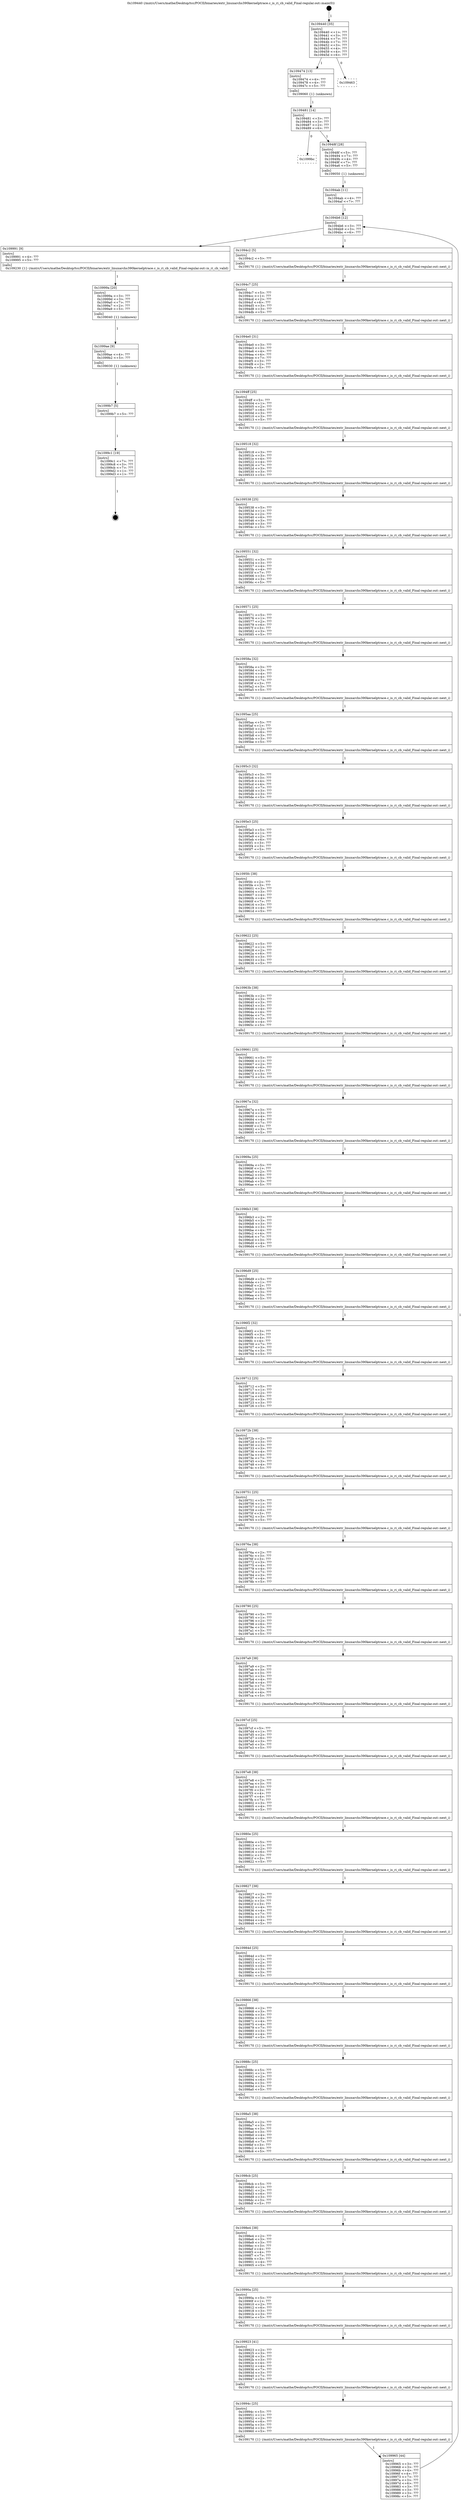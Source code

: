 digraph "0x109440" {
  label = "0x109440 (/mnt/c/Users/mathe/Desktop/tcc/POCII/binaries/extr_linuxarchs390kernelptrace.c_is_ri_cb_valid_Final-regular.out::main(0))"
  labelloc = "t"
  node[shape=record]

  Entry [label="",width=0.3,height=0.3,shape=circle,fillcolor=black,style=filled]
  "0x109440" [label="{
     0x109440 [35]\l
     | [instrs]\l
     &nbsp;&nbsp;0x109440 \<+1\>: ???\l
     &nbsp;&nbsp;0x109441 \<+3\>: ???\l
     &nbsp;&nbsp;0x109444 \<+7\>: ???\l
     &nbsp;&nbsp;0x10944b \<+7\>: ???\l
     &nbsp;&nbsp;0x109452 \<+3\>: ???\l
     &nbsp;&nbsp;0x109455 \<+4\>: ???\l
     &nbsp;&nbsp;0x109459 \<+4\>: ???\l
     &nbsp;&nbsp;0x10945d \<+6\>: ???\l
  }"]
  "0x109474" [label="{
     0x109474 [13]\l
     | [instrs]\l
     &nbsp;&nbsp;0x109474 \<+4\>: ???\l
     &nbsp;&nbsp;0x109478 \<+4\>: ???\l
     &nbsp;&nbsp;0x10947c \<+5\>: ???\l
     | [calls]\l
     &nbsp;&nbsp;0x109060 \{1\} (unknown)\l
  }"]
  "0x109463" [label="{
     0x109463\l
  }", style=dashed]
  "0x109481" [label="{
     0x109481 [14]\l
     | [instrs]\l
     &nbsp;&nbsp;0x109481 \<+3\>: ???\l
     &nbsp;&nbsp;0x109484 \<+3\>: ???\l
     &nbsp;&nbsp;0x109487 \<+2\>: ???\l
     &nbsp;&nbsp;0x109489 \<+6\>: ???\l
  }"]
  "0x1099bc" [label="{
     0x1099bc\l
  }", style=dashed]
  "0x10948f" [label="{
     0x10948f [28]\l
     | [instrs]\l
     &nbsp;&nbsp;0x10948f \<+5\>: ???\l
     &nbsp;&nbsp;0x109494 \<+7\>: ???\l
     &nbsp;&nbsp;0x10949b \<+4\>: ???\l
     &nbsp;&nbsp;0x10949f \<+7\>: ???\l
     &nbsp;&nbsp;0x1094a6 \<+5\>: ???\l
     | [calls]\l
     &nbsp;&nbsp;0x109050 \{1\} (unknown)\l
  }"]
  Exit [label="",width=0.3,height=0.3,shape=circle,fillcolor=black,style=filled,peripheries=2]
  "0x1094b6" [label="{
     0x1094b6 [12]\l
     | [instrs]\l
     &nbsp;&nbsp;0x1094b6 \<+3\>: ???\l
     &nbsp;&nbsp;0x1094b9 \<+3\>: ???\l
     &nbsp;&nbsp;0x1094bc \<+6\>: ???\l
  }"]
  "0x109991" [label="{
     0x109991 [9]\l
     | [instrs]\l
     &nbsp;&nbsp;0x109991 \<+4\>: ???\l
     &nbsp;&nbsp;0x109995 \<+5\>: ???\l
     | [calls]\l
     &nbsp;&nbsp;0x109230 \{1\} (/mnt/c/Users/mathe/Desktop/tcc/POCII/binaries/extr_linuxarchs390kernelptrace.c_is_ri_cb_valid_Final-regular.out::is_ri_cb_valid)\l
  }"]
  "0x1094c2" [label="{
     0x1094c2 [5]\l
     | [instrs]\l
     &nbsp;&nbsp;0x1094c2 \<+5\>: ???\l
     | [calls]\l
     &nbsp;&nbsp;0x109170 \{1\} (/mnt/c/Users/mathe/Desktop/tcc/POCII/binaries/extr_linuxarchs390kernelptrace.c_is_ri_cb_valid_Final-regular.out::next_i)\l
  }"]
  "0x1094c7" [label="{
     0x1094c7 [25]\l
     | [instrs]\l
     &nbsp;&nbsp;0x1094c7 \<+5\>: ???\l
     &nbsp;&nbsp;0x1094cc \<+1\>: ???\l
     &nbsp;&nbsp;0x1094cd \<+2\>: ???\l
     &nbsp;&nbsp;0x1094cf \<+6\>: ???\l
     &nbsp;&nbsp;0x1094d5 \<+3\>: ???\l
     &nbsp;&nbsp;0x1094d8 \<+3\>: ???\l
     &nbsp;&nbsp;0x1094db \<+5\>: ???\l
     | [calls]\l
     &nbsp;&nbsp;0x109170 \{1\} (/mnt/c/Users/mathe/Desktop/tcc/POCII/binaries/extr_linuxarchs390kernelptrace.c_is_ri_cb_valid_Final-regular.out::next_i)\l
  }"]
  "0x1094e0" [label="{
     0x1094e0 [31]\l
     | [instrs]\l
     &nbsp;&nbsp;0x1094e0 \<+3\>: ???\l
     &nbsp;&nbsp;0x1094e3 \<+3\>: ???\l
     &nbsp;&nbsp;0x1094e6 \<+4\>: ???\l
     &nbsp;&nbsp;0x1094ea \<+4\>: ???\l
     &nbsp;&nbsp;0x1094ee \<+7\>: ???\l
     &nbsp;&nbsp;0x1094f5 \<+3\>: ???\l
     &nbsp;&nbsp;0x1094f8 \<+2\>: ???\l
     &nbsp;&nbsp;0x1094fa \<+5\>: ???\l
     | [calls]\l
     &nbsp;&nbsp;0x109170 \{1\} (/mnt/c/Users/mathe/Desktop/tcc/POCII/binaries/extr_linuxarchs390kernelptrace.c_is_ri_cb_valid_Final-regular.out::next_i)\l
  }"]
  "0x1094ff" [label="{
     0x1094ff [25]\l
     | [instrs]\l
     &nbsp;&nbsp;0x1094ff \<+5\>: ???\l
     &nbsp;&nbsp;0x109504 \<+1\>: ???\l
     &nbsp;&nbsp;0x109505 \<+2\>: ???\l
     &nbsp;&nbsp;0x109507 \<+6\>: ???\l
     &nbsp;&nbsp;0x10950d \<+3\>: ???\l
     &nbsp;&nbsp;0x109510 \<+3\>: ???\l
     &nbsp;&nbsp;0x109513 \<+5\>: ???\l
     | [calls]\l
     &nbsp;&nbsp;0x109170 \{1\} (/mnt/c/Users/mathe/Desktop/tcc/POCII/binaries/extr_linuxarchs390kernelptrace.c_is_ri_cb_valid_Final-regular.out::next_i)\l
  }"]
  "0x109518" [label="{
     0x109518 [32]\l
     | [instrs]\l
     &nbsp;&nbsp;0x109518 \<+3\>: ???\l
     &nbsp;&nbsp;0x10951b \<+3\>: ???\l
     &nbsp;&nbsp;0x10951e \<+4\>: ???\l
     &nbsp;&nbsp;0x109522 \<+4\>: ???\l
     &nbsp;&nbsp;0x109526 \<+7\>: ???\l
     &nbsp;&nbsp;0x10952d \<+3\>: ???\l
     &nbsp;&nbsp;0x109530 \<+3\>: ???\l
     &nbsp;&nbsp;0x109533 \<+5\>: ???\l
     | [calls]\l
     &nbsp;&nbsp;0x109170 \{1\} (/mnt/c/Users/mathe/Desktop/tcc/POCII/binaries/extr_linuxarchs390kernelptrace.c_is_ri_cb_valid_Final-regular.out::next_i)\l
  }"]
  "0x109538" [label="{
     0x109538 [25]\l
     | [instrs]\l
     &nbsp;&nbsp;0x109538 \<+5\>: ???\l
     &nbsp;&nbsp;0x10953d \<+1\>: ???\l
     &nbsp;&nbsp;0x10953e \<+2\>: ???\l
     &nbsp;&nbsp;0x109540 \<+6\>: ???\l
     &nbsp;&nbsp;0x109546 \<+3\>: ???\l
     &nbsp;&nbsp;0x109549 \<+3\>: ???\l
     &nbsp;&nbsp;0x10954c \<+5\>: ???\l
     | [calls]\l
     &nbsp;&nbsp;0x109170 \{1\} (/mnt/c/Users/mathe/Desktop/tcc/POCII/binaries/extr_linuxarchs390kernelptrace.c_is_ri_cb_valid_Final-regular.out::next_i)\l
  }"]
  "0x109551" [label="{
     0x109551 [32]\l
     | [instrs]\l
     &nbsp;&nbsp;0x109551 \<+3\>: ???\l
     &nbsp;&nbsp;0x109554 \<+3\>: ???\l
     &nbsp;&nbsp;0x109557 \<+4\>: ???\l
     &nbsp;&nbsp;0x10955b \<+4\>: ???\l
     &nbsp;&nbsp;0x10955f \<+7\>: ???\l
     &nbsp;&nbsp;0x109566 \<+3\>: ???\l
     &nbsp;&nbsp;0x109569 \<+3\>: ???\l
     &nbsp;&nbsp;0x10956c \<+5\>: ???\l
     | [calls]\l
     &nbsp;&nbsp;0x109170 \{1\} (/mnt/c/Users/mathe/Desktop/tcc/POCII/binaries/extr_linuxarchs390kernelptrace.c_is_ri_cb_valid_Final-regular.out::next_i)\l
  }"]
  "0x109571" [label="{
     0x109571 [25]\l
     | [instrs]\l
     &nbsp;&nbsp;0x109571 \<+5\>: ???\l
     &nbsp;&nbsp;0x109576 \<+1\>: ???\l
     &nbsp;&nbsp;0x109577 \<+2\>: ???\l
     &nbsp;&nbsp;0x109579 \<+6\>: ???\l
     &nbsp;&nbsp;0x10957f \<+3\>: ???\l
     &nbsp;&nbsp;0x109582 \<+3\>: ???\l
     &nbsp;&nbsp;0x109585 \<+5\>: ???\l
     | [calls]\l
     &nbsp;&nbsp;0x109170 \{1\} (/mnt/c/Users/mathe/Desktop/tcc/POCII/binaries/extr_linuxarchs390kernelptrace.c_is_ri_cb_valid_Final-regular.out::next_i)\l
  }"]
  "0x10958a" [label="{
     0x10958a [32]\l
     | [instrs]\l
     &nbsp;&nbsp;0x10958a \<+3\>: ???\l
     &nbsp;&nbsp;0x10958d \<+3\>: ???\l
     &nbsp;&nbsp;0x109590 \<+4\>: ???\l
     &nbsp;&nbsp;0x109594 \<+4\>: ???\l
     &nbsp;&nbsp;0x109598 \<+7\>: ???\l
     &nbsp;&nbsp;0x10959f \<+3\>: ???\l
     &nbsp;&nbsp;0x1095a2 \<+3\>: ???\l
     &nbsp;&nbsp;0x1095a5 \<+5\>: ???\l
     | [calls]\l
     &nbsp;&nbsp;0x109170 \{1\} (/mnt/c/Users/mathe/Desktop/tcc/POCII/binaries/extr_linuxarchs390kernelptrace.c_is_ri_cb_valid_Final-regular.out::next_i)\l
  }"]
  "0x1095aa" [label="{
     0x1095aa [25]\l
     | [instrs]\l
     &nbsp;&nbsp;0x1095aa \<+5\>: ???\l
     &nbsp;&nbsp;0x1095af \<+1\>: ???\l
     &nbsp;&nbsp;0x1095b0 \<+2\>: ???\l
     &nbsp;&nbsp;0x1095b2 \<+6\>: ???\l
     &nbsp;&nbsp;0x1095b8 \<+3\>: ???\l
     &nbsp;&nbsp;0x1095bb \<+3\>: ???\l
     &nbsp;&nbsp;0x1095be \<+5\>: ???\l
     | [calls]\l
     &nbsp;&nbsp;0x109170 \{1\} (/mnt/c/Users/mathe/Desktop/tcc/POCII/binaries/extr_linuxarchs390kernelptrace.c_is_ri_cb_valid_Final-regular.out::next_i)\l
  }"]
  "0x1095c3" [label="{
     0x1095c3 [32]\l
     | [instrs]\l
     &nbsp;&nbsp;0x1095c3 \<+3\>: ???\l
     &nbsp;&nbsp;0x1095c6 \<+3\>: ???\l
     &nbsp;&nbsp;0x1095c9 \<+4\>: ???\l
     &nbsp;&nbsp;0x1095cd \<+4\>: ???\l
     &nbsp;&nbsp;0x1095d1 \<+7\>: ???\l
     &nbsp;&nbsp;0x1095d8 \<+3\>: ???\l
     &nbsp;&nbsp;0x1095db \<+3\>: ???\l
     &nbsp;&nbsp;0x1095de \<+5\>: ???\l
     | [calls]\l
     &nbsp;&nbsp;0x109170 \{1\} (/mnt/c/Users/mathe/Desktop/tcc/POCII/binaries/extr_linuxarchs390kernelptrace.c_is_ri_cb_valid_Final-regular.out::next_i)\l
  }"]
  "0x1095e3" [label="{
     0x1095e3 [25]\l
     | [instrs]\l
     &nbsp;&nbsp;0x1095e3 \<+5\>: ???\l
     &nbsp;&nbsp;0x1095e8 \<+1\>: ???\l
     &nbsp;&nbsp;0x1095e9 \<+2\>: ???\l
     &nbsp;&nbsp;0x1095eb \<+6\>: ???\l
     &nbsp;&nbsp;0x1095f1 \<+3\>: ???\l
     &nbsp;&nbsp;0x1095f4 \<+3\>: ???\l
     &nbsp;&nbsp;0x1095f7 \<+5\>: ???\l
     | [calls]\l
     &nbsp;&nbsp;0x109170 \{1\} (/mnt/c/Users/mathe/Desktop/tcc/POCII/binaries/extr_linuxarchs390kernelptrace.c_is_ri_cb_valid_Final-regular.out::next_i)\l
  }"]
  "0x1095fc" [label="{
     0x1095fc [38]\l
     | [instrs]\l
     &nbsp;&nbsp;0x1095fc \<+2\>: ???\l
     &nbsp;&nbsp;0x1095fe \<+3\>: ???\l
     &nbsp;&nbsp;0x109601 \<+3\>: ???\l
     &nbsp;&nbsp;0x109604 \<+3\>: ???\l
     &nbsp;&nbsp;0x109607 \<+4\>: ???\l
     &nbsp;&nbsp;0x10960b \<+4\>: ???\l
     &nbsp;&nbsp;0x10960f \<+7\>: ???\l
     &nbsp;&nbsp;0x109616 \<+3\>: ???\l
     &nbsp;&nbsp;0x109619 \<+4\>: ???\l
     &nbsp;&nbsp;0x10961d \<+5\>: ???\l
     | [calls]\l
     &nbsp;&nbsp;0x109170 \{1\} (/mnt/c/Users/mathe/Desktop/tcc/POCII/binaries/extr_linuxarchs390kernelptrace.c_is_ri_cb_valid_Final-regular.out::next_i)\l
  }"]
  "0x109622" [label="{
     0x109622 [25]\l
     | [instrs]\l
     &nbsp;&nbsp;0x109622 \<+5\>: ???\l
     &nbsp;&nbsp;0x109627 \<+1\>: ???\l
     &nbsp;&nbsp;0x109628 \<+2\>: ???\l
     &nbsp;&nbsp;0x10962a \<+6\>: ???\l
     &nbsp;&nbsp;0x109630 \<+3\>: ???\l
     &nbsp;&nbsp;0x109633 \<+3\>: ???\l
     &nbsp;&nbsp;0x109636 \<+5\>: ???\l
     | [calls]\l
     &nbsp;&nbsp;0x109170 \{1\} (/mnt/c/Users/mathe/Desktop/tcc/POCII/binaries/extr_linuxarchs390kernelptrace.c_is_ri_cb_valid_Final-regular.out::next_i)\l
  }"]
  "0x10963b" [label="{
     0x10963b [38]\l
     | [instrs]\l
     &nbsp;&nbsp;0x10963b \<+2\>: ???\l
     &nbsp;&nbsp;0x10963d \<+3\>: ???\l
     &nbsp;&nbsp;0x109640 \<+3\>: ???\l
     &nbsp;&nbsp;0x109643 \<+3\>: ???\l
     &nbsp;&nbsp;0x109646 \<+4\>: ???\l
     &nbsp;&nbsp;0x10964a \<+4\>: ???\l
     &nbsp;&nbsp;0x10964e \<+7\>: ???\l
     &nbsp;&nbsp;0x109655 \<+3\>: ???\l
     &nbsp;&nbsp;0x109658 \<+4\>: ???\l
     &nbsp;&nbsp;0x10965c \<+5\>: ???\l
     | [calls]\l
     &nbsp;&nbsp;0x109170 \{1\} (/mnt/c/Users/mathe/Desktop/tcc/POCII/binaries/extr_linuxarchs390kernelptrace.c_is_ri_cb_valid_Final-regular.out::next_i)\l
  }"]
  "0x109661" [label="{
     0x109661 [25]\l
     | [instrs]\l
     &nbsp;&nbsp;0x109661 \<+5\>: ???\l
     &nbsp;&nbsp;0x109666 \<+1\>: ???\l
     &nbsp;&nbsp;0x109667 \<+2\>: ???\l
     &nbsp;&nbsp;0x109669 \<+6\>: ???\l
     &nbsp;&nbsp;0x10966f \<+3\>: ???\l
     &nbsp;&nbsp;0x109672 \<+3\>: ???\l
     &nbsp;&nbsp;0x109675 \<+5\>: ???\l
     | [calls]\l
     &nbsp;&nbsp;0x109170 \{1\} (/mnt/c/Users/mathe/Desktop/tcc/POCII/binaries/extr_linuxarchs390kernelptrace.c_is_ri_cb_valid_Final-regular.out::next_i)\l
  }"]
  "0x10967a" [label="{
     0x10967a [32]\l
     | [instrs]\l
     &nbsp;&nbsp;0x10967a \<+3\>: ???\l
     &nbsp;&nbsp;0x10967d \<+3\>: ???\l
     &nbsp;&nbsp;0x109680 \<+4\>: ???\l
     &nbsp;&nbsp;0x109684 \<+4\>: ???\l
     &nbsp;&nbsp;0x109688 \<+7\>: ???\l
     &nbsp;&nbsp;0x10968f \<+3\>: ???\l
     &nbsp;&nbsp;0x109692 \<+3\>: ???\l
     &nbsp;&nbsp;0x109695 \<+5\>: ???\l
     | [calls]\l
     &nbsp;&nbsp;0x109170 \{1\} (/mnt/c/Users/mathe/Desktop/tcc/POCII/binaries/extr_linuxarchs390kernelptrace.c_is_ri_cb_valid_Final-regular.out::next_i)\l
  }"]
  "0x10969a" [label="{
     0x10969a [25]\l
     | [instrs]\l
     &nbsp;&nbsp;0x10969a \<+5\>: ???\l
     &nbsp;&nbsp;0x10969f \<+1\>: ???\l
     &nbsp;&nbsp;0x1096a0 \<+2\>: ???\l
     &nbsp;&nbsp;0x1096a2 \<+6\>: ???\l
     &nbsp;&nbsp;0x1096a8 \<+3\>: ???\l
     &nbsp;&nbsp;0x1096ab \<+3\>: ???\l
     &nbsp;&nbsp;0x1096ae \<+5\>: ???\l
     | [calls]\l
     &nbsp;&nbsp;0x109170 \{1\} (/mnt/c/Users/mathe/Desktop/tcc/POCII/binaries/extr_linuxarchs390kernelptrace.c_is_ri_cb_valid_Final-regular.out::next_i)\l
  }"]
  "0x1096b3" [label="{
     0x1096b3 [38]\l
     | [instrs]\l
     &nbsp;&nbsp;0x1096b3 \<+2\>: ???\l
     &nbsp;&nbsp;0x1096b5 \<+3\>: ???\l
     &nbsp;&nbsp;0x1096b8 \<+3\>: ???\l
     &nbsp;&nbsp;0x1096bb \<+3\>: ???\l
     &nbsp;&nbsp;0x1096be \<+4\>: ???\l
     &nbsp;&nbsp;0x1096c2 \<+4\>: ???\l
     &nbsp;&nbsp;0x1096c6 \<+7\>: ???\l
     &nbsp;&nbsp;0x1096cd \<+3\>: ???\l
     &nbsp;&nbsp;0x1096d0 \<+4\>: ???\l
     &nbsp;&nbsp;0x1096d4 \<+5\>: ???\l
     | [calls]\l
     &nbsp;&nbsp;0x109170 \{1\} (/mnt/c/Users/mathe/Desktop/tcc/POCII/binaries/extr_linuxarchs390kernelptrace.c_is_ri_cb_valid_Final-regular.out::next_i)\l
  }"]
  "0x1096d9" [label="{
     0x1096d9 [25]\l
     | [instrs]\l
     &nbsp;&nbsp;0x1096d9 \<+5\>: ???\l
     &nbsp;&nbsp;0x1096de \<+1\>: ???\l
     &nbsp;&nbsp;0x1096df \<+2\>: ???\l
     &nbsp;&nbsp;0x1096e1 \<+6\>: ???\l
     &nbsp;&nbsp;0x1096e7 \<+3\>: ???\l
     &nbsp;&nbsp;0x1096ea \<+3\>: ???\l
     &nbsp;&nbsp;0x1096ed \<+5\>: ???\l
     | [calls]\l
     &nbsp;&nbsp;0x109170 \{1\} (/mnt/c/Users/mathe/Desktop/tcc/POCII/binaries/extr_linuxarchs390kernelptrace.c_is_ri_cb_valid_Final-regular.out::next_i)\l
  }"]
  "0x1096f2" [label="{
     0x1096f2 [32]\l
     | [instrs]\l
     &nbsp;&nbsp;0x1096f2 \<+3\>: ???\l
     &nbsp;&nbsp;0x1096f5 \<+3\>: ???\l
     &nbsp;&nbsp;0x1096f8 \<+4\>: ???\l
     &nbsp;&nbsp;0x1096fc \<+4\>: ???\l
     &nbsp;&nbsp;0x109700 \<+7\>: ???\l
     &nbsp;&nbsp;0x109707 \<+3\>: ???\l
     &nbsp;&nbsp;0x10970a \<+3\>: ???\l
     &nbsp;&nbsp;0x10970d \<+5\>: ???\l
     | [calls]\l
     &nbsp;&nbsp;0x109170 \{1\} (/mnt/c/Users/mathe/Desktop/tcc/POCII/binaries/extr_linuxarchs390kernelptrace.c_is_ri_cb_valid_Final-regular.out::next_i)\l
  }"]
  "0x109712" [label="{
     0x109712 [25]\l
     | [instrs]\l
     &nbsp;&nbsp;0x109712 \<+5\>: ???\l
     &nbsp;&nbsp;0x109717 \<+1\>: ???\l
     &nbsp;&nbsp;0x109718 \<+2\>: ???\l
     &nbsp;&nbsp;0x10971a \<+6\>: ???\l
     &nbsp;&nbsp;0x109720 \<+3\>: ???\l
     &nbsp;&nbsp;0x109723 \<+3\>: ???\l
     &nbsp;&nbsp;0x109726 \<+5\>: ???\l
     | [calls]\l
     &nbsp;&nbsp;0x109170 \{1\} (/mnt/c/Users/mathe/Desktop/tcc/POCII/binaries/extr_linuxarchs390kernelptrace.c_is_ri_cb_valid_Final-regular.out::next_i)\l
  }"]
  "0x10972b" [label="{
     0x10972b [38]\l
     | [instrs]\l
     &nbsp;&nbsp;0x10972b \<+2\>: ???\l
     &nbsp;&nbsp;0x10972d \<+3\>: ???\l
     &nbsp;&nbsp;0x109730 \<+3\>: ???\l
     &nbsp;&nbsp;0x109733 \<+3\>: ???\l
     &nbsp;&nbsp;0x109736 \<+4\>: ???\l
     &nbsp;&nbsp;0x10973a \<+4\>: ???\l
     &nbsp;&nbsp;0x10973e \<+7\>: ???\l
     &nbsp;&nbsp;0x109745 \<+3\>: ???\l
     &nbsp;&nbsp;0x109748 \<+4\>: ???\l
     &nbsp;&nbsp;0x10974c \<+5\>: ???\l
     | [calls]\l
     &nbsp;&nbsp;0x109170 \{1\} (/mnt/c/Users/mathe/Desktop/tcc/POCII/binaries/extr_linuxarchs390kernelptrace.c_is_ri_cb_valid_Final-regular.out::next_i)\l
  }"]
  "0x109751" [label="{
     0x109751 [25]\l
     | [instrs]\l
     &nbsp;&nbsp;0x109751 \<+5\>: ???\l
     &nbsp;&nbsp;0x109756 \<+1\>: ???\l
     &nbsp;&nbsp;0x109757 \<+2\>: ???\l
     &nbsp;&nbsp;0x109759 \<+6\>: ???\l
     &nbsp;&nbsp;0x10975f \<+3\>: ???\l
     &nbsp;&nbsp;0x109762 \<+3\>: ???\l
     &nbsp;&nbsp;0x109765 \<+5\>: ???\l
     | [calls]\l
     &nbsp;&nbsp;0x109170 \{1\} (/mnt/c/Users/mathe/Desktop/tcc/POCII/binaries/extr_linuxarchs390kernelptrace.c_is_ri_cb_valid_Final-regular.out::next_i)\l
  }"]
  "0x10976a" [label="{
     0x10976a [38]\l
     | [instrs]\l
     &nbsp;&nbsp;0x10976a \<+2\>: ???\l
     &nbsp;&nbsp;0x10976c \<+3\>: ???\l
     &nbsp;&nbsp;0x10976f \<+3\>: ???\l
     &nbsp;&nbsp;0x109772 \<+3\>: ???\l
     &nbsp;&nbsp;0x109775 \<+4\>: ???\l
     &nbsp;&nbsp;0x109779 \<+4\>: ???\l
     &nbsp;&nbsp;0x10977d \<+7\>: ???\l
     &nbsp;&nbsp;0x109784 \<+3\>: ???\l
     &nbsp;&nbsp;0x109787 \<+4\>: ???\l
     &nbsp;&nbsp;0x10978b \<+5\>: ???\l
     | [calls]\l
     &nbsp;&nbsp;0x109170 \{1\} (/mnt/c/Users/mathe/Desktop/tcc/POCII/binaries/extr_linuxarchs390kernelptrace.c_is_ri_cb_valid_Final-regular.out::next_i)\l
  }"]
  "0x109790" [label="{
     0x109790 [25]\l
     | [instrs]\l
     &nbsp;&nbsp;0x109790 \<+5\>: ???\l
     &nbsp;&nbsp;0x109795 \<+1\>: ???\l
     &nbsp;&nbsp;0x109796 \<+2\>: ???\l
     &nbsp;&nbsp;0x109798 \<+6\>: ???\l
     &nbsp;&nbsp;0x10979e \<+3\>: ???\l
     &nbsp;&nbsp;0x1097a1 \<+3\>: ???\l
     &nbsp;&nbsp;0x1097a4 \<+5\>: ???\l
     | [calls]\l
     &nbsp;&nbsp;0x109170 \{1\} (/mnt/c/Users/mathe/Desktop/tcc/POCII/binaries/extr_linuxarchs390kernelptrace.c_is_ri_cb_valid_Final-regular.out::next_i)\l
  }"]
  "0x1097a9" [label="{
     0x1097a9 [38]\l
     | [instrs]\l
     &nbsp;&nbsp;0x1097a9 \<+2\>: ???\l
     &nbsp;&nbsp;0x1097ab \<+3\>: ???\l
     &nbsp;&nbsp;0x1097ae \<+3\>: ???\l
     &nbsp;&nbsp;0x1097b1 \<+3\>: ???\l
     &nbsp;&nbsp;0x1097b4 \<+4\>: ???\l
     &nbsp;&nbsp;0x1097b8 \<+4\>: ???\l
     &nbsp;&nbsp;0x1097bc \<+7\>: ???\l
     &nbsp;&nbsp;0x1097c3 \<+3\>: ???\l
     &nbsp;&nbsp;0x1097c6 \<+4\>: ???\l
     &nbsp;&nbsp;0x1097ca \<+5\>: ???\l
     | [calls]\l
     &nbsp;&nbsp;0x109170 \{1\} (/mnt/c/Users/mathe/Desktop/tcc/POCII/binaries/extr_linuxarchs390kernelptrace.c_is_ri_cb_valid_Final-regular.out::next_i)\l
  }"]
  "0x1097cf" [label="{
     0x1097cf [25]\l
     | [instrs]\l
     &nbsp;&nbsp;0x1097cf \<+5\>: ???\l
     &nbsp;&nbsp;0x1097d4 \<+1\>: ???\l
     &nbsp;&nbsp;0x1097d5 \<+2\>: ???\l
     &nbsp;&nbsp;0x1097d7 \<+6\>: ???\l
     &nbsp;&nbsp;0x1097dd \<+3\>: ???\l
     &nbsp;&nbsp;0x1097e0 \<+3\>: ???\l
     &nbsp;&nbsp;0x1097e3 \<+5\>: ???\l
     | [calls]\l
     &nbsp;&nbsp;0x109170 \{1\} (/mnt/c/Users/mathe/Desktop/tcc/POCII/binaries/extr_linuxarchs390kernelptrace.c_is_ri_cb_valid_Final-regular.out::next_i)\l
  }"]
  "0x1097e8" [label="{
     0x1097e8 [38]\l
     | [instrs]\l
     &nbsp;&nbsp;0x1097e8 \<+2\>: ???\l
     &nbsp;&nbsp;0x1097ea \<+3\>: ???\l
     &nbsp;&nbsp;0x1097ed \<+3\>: ???\l
     &nbsp;&nbsp;0x1097f0 \<+3\>: ???\l
     &nbsp;&nbsp;0x1097f3 \<+4\>: ???\l
     &nbsp;&nbsp;0x1097f7 \<+4\>: ???\l
     &nbsp;&nbsp;0x1097fb \<+7\>: ???\l
     &nbsp;&nbsp;0x109802 \<+3\>: ???\l
     &nbsp;&nbsp;0x109805 \<+4\>: ???\l
     &nbsp;&nbsp;0x109809 \<+5\>: ???\l
     | [calls]\l
     &nbsp;&nbsp;0x109170 \{1\} (/mnt/c/Users/mathe/Desktop/tcc/POCII/binaries/extr_linuxarchs390kernelptrace.c_is_ri_cb_valid_Final-regular.out::next_i)\l
  }"]
  "0x10980e" [label="{
     0x10980e [25]\l
     | [instrs]\l
     &nbsp;&nbsp;0x10980e \<+5\>: ???\l
     &nbsp;&nbsp;0x109813 \<+1\>: ???\l
     &nbsp;&nbsp;0x109814 \<+2\>: ???\l
     &nbsp;&nbsp;0x109816 \<+6\>: ???\l
     &nbsp;&nbsp;0x10981c \<+3\>: ???\l
     &nbsp;&nbsp;0x10981f \<+3\>: ???\l
     &nbsp;&nbsp;0x109822 \<+5\>: ???\l
     | [calls]\l
     &nbsp;&nbsp;0x109170 \{1\} (/mnt/c/Users/mathe/Desktop/tcc/POCII/binaries/extr_linuxarchs390kernelptrace.c_is_ri_cb_valid_Final-regular.out::next_i)\l
  }"]
  "0x109827" [label="{
     0x109827 [38]\l
     | [instrs]\l
     &nbsp;&nbsp;0x109827 \<+2\>: ???\l
     &nbsp;&nbsp;0x109829 \<+3\>: ???\l
     &nbsp;&nbsp;0x10982c \<+3\>: ???\l
     &nbsp;&nbsp;0x10982f \<+3\>: ???\l
     &nbsp;&nbsp;0x109832 \<+4\>: ???\l
     &nbsp;&nbsp;0x109836 \<+4\>: ???\l
     &nbsp;&nbsp;0x10983a \<+7\>: ???\l
     &nbsp;&nbsp;0x109841 \<+3\>: ???\l
     &nbsp;&nbsp;0x109844 \<+4\>: ???\l
     &nbsp;&nbsp;0x109848 \<+5\>: ???\l
     | [calls]\l
     &nbsp;&nbsp;0x109170 \{1\} (/mnt/c/Users/mathe/Desktop/tcc/POCII/binaries/extr_linuxarchs390kernelptrace.c_is_ri_cb_valid_Final-regular.out::next_i)\l
  }"]
  "0x10984d" [label="{
     0x10984d [25]\l
     | [instrs]\l
     &nbsp;&nbsp;0x10984d \<+5\>: ???\l
     &nbsp;&nbsp;0x109852 \<+1\>: ???\l
     &nbsp;&nbsp;0x109853 \<+2\>: ???\l
     &nbsp;&nbsp;0x109855 \<+6\>: ???\l
     &nbsp;&nbsp;0x10985b \<+3\>: ???\l
     &nbsp;&nbsp;0x10985e \<+3\>: ???\l
     &nbsp;&nbsp;0x109861 \<+5\>: ???\l
     | [calls]\l
     &nbsp;&nbsp;0x109170 \{1\} (/mnt/c/Users/mathe/Desktop/tcc/POCII/binaries/extr_linuxarchs390kernelptrace.c_is_ri_cb_valid_Final-regular.out::next_i)\l
  }"]
  "0x109866" [label="{
     0x109866 [38]\l
     | [instrs]\l
     &nbsp;&nbsp;0x109866 \<+2\>: ???\l
     &nbsp;&nbsp;0x109868 \<+3\>: ???\l
     &nbsp;&nbsp;0x10986b \<+3\>: ???\l
     &nbsp;&nbsp;0x10986e \<+3\>: ???\l
     &nbsp;&nbsp;0x109871 \<+4\>: ???\l
     &nbsp;&nbsp;0x109875 \<+4\>: ???\l
     &nbsp;&nbsp;0x109879 \<+7\>: ???\l
     &nbsp;&nbsp;0x109880 \<+3\>: ???\l
     &nbsp;&nbsp;0x109883 \<+4\>: ???\l
     &nbsp;&nbsp;0x109887 \<+5\>: ???\l
     | [calls]\l
     &nbsp;&nbsp;0x109170 \{1\} (/mnt/c/Users/mathe/Desktop/tcc/POCII/binaries/extr_linuxarchs390kernelptrace.c_is_ri_cb_valid_Final-regular.out::next_i)\l
  }"]
  "0x10988c" [label="{
     0x10988c [25]\l
     | [instrs]\l
     &nbsp;&nbsp;0x10988c \<+5\>: ???\l
     &nbsp;&nbsp;0x109891 \<+1\>: ???\l
     &nbsp;&nbsp;0x109892 \<+2\>: ???\l
     &nbsp;&nbsp;0x109894 \<+6\>: ???\l
     &nbsp;&nbsp;0x10989a \<+3\>: ???\l
     &nbsp;&nbsp;0x10989d \<+3\>: ???\l
     &nbsp;&nbsp;0x1098a0 \<+5\>: ???\l
     | [calls]\l
     &nbsp;&nbsp;0x109170 \{1\} (/mnt/c/Users/mathe/Desktop/tcc/POCII/binaries/extr_linuxarchs390kernelptrace.c_is_ri_cb_valid_Final-regular.out::next_i)\l
  }"]
  "0x1098a5" [label="{
     0x1098a5 [38]\l
     | [instrs]\l
     &nbsp;&nbsp;0x1098a5 \<+2\>: ???\l
     &nbsp;&nbsp;0x1098a7 \<+3\>: ???\l
     &nbsp;&nbsp;0x1098aa \<+3\>: ???\l
     &nbsp;&nbsp;0x1098ad \<+3\>: ???\l
     &nbsp;&nbsp;0x1098b0 \<+4\>: ???\l
     &nbsp;&nbsp;0x1098b4 \<+4\>: ???\l
     &nbsp;&nbsp;0x1098b8 \<+7\>: ???\l
     &nbsp;&nbsp;0x1098bf \<+3\>: ???\l
     &nbsp;&nbsp;0x1098c2 \<+4\>: ???\l
     &nbsp;&nbsp;0x1098c6 \<+5\>: ???\l
     | [calls]\l
     &nbsp;&nbsp;0x109170 \{1\} (/mnt/c/Users/mathe/Desktop/tcc/POCII/binaries/extr_linuxarchs390kernelptrace.c_is_ri_cb_valid_Final-regular.out::next_i)\l
  }"]
  "0x1098cb" [label="{
     0x1098cb [25]\l
     | [instrs]\l
     &nbsp;&nbsp;0x1098cb \<+5\>: ???\l
     &nbsp;&nbsp;0x1098d0 \<+1\>: ???\l
     &nbsp;&nbsp;0x1098d1 \<+2\>: ???\l
     &nbsp;&nbsp;0x1098d3 \<+6\>: ???\l
     &nbsp;&nbsp;0x1098d9 \<+3\>: ???\l
     &nbsp;&nbsp;0x1098dc \<+3\>: ???\l
     &nbsp;&nbsp;0x1098df \<+5\>: ???\l
     | [calls]\l
     &nbsp;&nbsp;0x109170 \{1\} (/mnt/c/Users/mathe/Desktop/tcc/POCII/binaries/extr_linuxarchs390kernelptrace.c_is_ri_cb_valid_Final-regular.out::next_i)\l
  }"]
  "0x1098e4" [label="{
     0x1098e4 [38]\l
     | [instrs]\l
     &nbsp;&nbsp;0x1098e4 \<+2\>: ???\l
     &nbsp;&nbsp;0x1098e6 \<+3\>: ???\l
     &nbsp;&nbsp;0x1098e9 \<+3\>: ???\l
     &nbsp;&nbsp;0x1098ec \<+3\>: ???\l
     &nbsp;&nbsp;0x1098ef \<+4\>: ???\l
     &nbsp;&nbsp;0x1098f3 \<+4\>: ???\l
     &nbsp;&nbsp;0x1098f7 \<+7\>: ???\l
     &nbsp;&nbsp;0x1098fe \<+3\>: ???\l
     &nbsp;&nbsp;0x109901 \<+4\>: ???\l
     &nbsp;&nbsp;0x109905 \<+5\>: ???\l
     | [calls]\l
     &nbsp;&nbsp;0x109170 \{1\} (/mnt/c/Users/mathe/Desktop/tcc/POCII/binaries/extr_linuxarchs390kernelptrace.c_is_ri_cb_valid_Final-regular.out::next_i)\l
  }"]
  "0x10990a" [label="{
     0x10990a [25]\l
     | [instrs]\l
     &nbsp;&nbsp;0x10990a \<+5\>: ???\l
     &nbsp;&nbsp;0x10990f \<+1\>: ???\l
     &nbsp;&nbsp;0x109910 \<+2\>: ???\l
     &nbsp;&nbsp;0x109912 \<+6\>: ???\l
     &nbsp;&nbsp;0x109918 \<+3\>: ???\l
     &nbsp;&nbsp;0x10991b \<+3\>: ???\l
     &nbsp;&nbsp;0x10991e \<+5\>: ???\l
     | [calls]\l
     &nbsp;&nbsp;0x109170 \{1\} (/mnt/c/Users/mathe/Desktop/tcc/POCII/binaries/extr_linuxarchs390kernelptrace.c_is_ri_cb_valid_Final-regular.out::next_i)\l
  }"]
  "0x109923" [label="{
     0x109923 [41]\l
     | [instrs]\l
     &nbsp;&nbsp;0x109923 \<+2\>: ???\l
     &nbsp;&nbsp;0x109925 \<+3\>: ???\l
     &nbsp;&nbsp;0x109928 \<+3\>: ???\l
     &nbsp;&nbsp;0x10992b \<+3\>: ???\l
     &nbsp;&nbsp;0x10992e \<+4\>: ???\l
     &nbsp;&nbsp;0x109932 \<+4\>: ???\l
     &nbsp;&nbsp;0x109936 \<+7\>: ???\l
     &nbsp;&nbsp;0x10993d \<+3\>: ???\l
     &nbsp;&nbsp;0x109940 \<+7\>: ???\l
     &nbsp;&nbsp;0x109947 \<+5\>: ???\l
     | [calls]\l
     &nbsp;&nbsp;0x109170 \{1\} (/mnt/c/Users/mathe/Desktop/tcc/POCII/binaries/extr_linuxarchs390kernelptrace.c_is_ri_cb_valid_Final-regular.out::next_i)\l
  }"]
  "0x10994c" [label="{
     0x10994c [25]\l
     | [instrs]\l
     &nbsp;&nbsp;0x10994c \<+5\>: ???\l
     &nbsp;&nbsp;0x109951 \<+1\>: ???\l
     &nbsp;&nbsp;0x109952 \<+2\>: ???\l
     &nbsp;&nbsp;0x109954 \<+6\>: ???\l
     &nbsp;&nbsp;0x10995a \<+3\>: ???\l
     &nbsp;&nbsp;0x10995d \<+3\>: ???\l
     &nbsp;&nbsp;0x109960 \<+5\>: ???\l
     | [calls]\l
     &nbsp;&nbsp;0x109170 \{1\} (/mnt/c/Users/mathe/Desktop/tcc/POCII/binaries/extr_linuxarchs390kernelptrace.c_is_ri_cb_valid_Final-regular.out::next_i)\l
  }"]
  "0x109965" [label="{
     0x109965 [44]\l
     | [instrs]\l
     &nbsp;&nbsp;0x109965 \<+3\>: ???\l
     &nbsp;&nbsp;0x109968 \<+3\>: ???\l
     &nbsp;&nbsp;0x10996b \<+4\>: ???\l
     &nbsp;&nbsp;0x10996f \<+4\>: ???\l
     &nbsp;&nbsp;0x109973 \<+7\>: ???\l
     &nbsp;&nbsp;0x10997a \<+3\>: ???\l
     &nbsp;&nbsp;0x10997d \<+6\>: ???\l
     &nbsp;&nbsp;0x109983 \<+3\>: ???\l
     &nbsp;&nbsp;0x109986 \<+3\>: ???\l
     &nbsp;&nbsp;0x109989 \<+3\>: ???\l
     &nbsp;&nbsp;0x10998c \<+5\>: ???\l
  }"]
  "0x1094ab" [label="{
     0x1094ab [11]\l
     | [instrs]\l
     &nbsp;&nbsp;0x1094ab \<+4\>: ???\l
     &nbsp;&nbsp;0x1094af \<+7\>: ???\l
  }"]
  "0x10999a" [label="{
     0x10999a [20]\l
     | [instrs]\l
     &nbsp;&nbsp;0x10999a \<+3\>: ???\l
     &nbsp;&nbsp;0x10999d \<+3\>: ???\l
     &nbsp;&nbsp;0x1099a0 \<+7\>: ???\l
     &nbsp;&nbsp;0x1099a7 \<+2\>: ???\l
     &nbsp;&nbsp;0x1099a9 \<+5\>: ???\l
     | [calls]\l
     &nbsp;&nbsp;0x109040 \{1\} (unknown)\l
  }"]
  "0x1099ae" [label="{
     0x1099ae [9]\l
     | [instrs]\l
     &nbsp;&nbsp;0x1099ae \<+4\>: ???\l
     &nbsp;&nbsp;0x1099b2 \<+5\>: ???\l
     | [calls]\l
     &nbsp;&nbsp;0x109030 \{1\} (unknown)\l
  }"]
  "0x1099b7" [label="{
     0x1099b7 [5]\l
     | [instrs]\l
     &nbsp;&nbsp;0x1099b7 \<+5\>: ???\l
  }"]
  "0x1099c1" [label="{
     0x1099c1 [19]\l
     | [instrs]\l
     &nbsp;&nbsp;0x1099c1 \<+7\>: ???\l
     &nbsp;&nbsp;0x1099c8 \<+3\>: ???\l
     &nbsp;&nbsp;0x1099cb \<+7\>: ???\l
     &nbsp;&nbsp;0x1099d2 \<+1\>: ???\l
     &nbsp;&nbsp;0x1099d3 \<+1\>: ???\l
  }"]
  Entry -> "0x109440" [label=" 1"]
  "0x109440" -> "0x109474" [label=" 1"]
  "0x109440" -> "0x109463" [label=" 0"]
  "0x109474" -> "0x109481" [label=" 1"]
  "0x109481" -> "0x1099bc" [label=" 0"]
  "0x109481" -> "0x10948f" [label=" 1"]
  "0x1099c1" -> Exit [label=" 1"]
  "0x10948f" -> "0x1094ab" [label=" 1"]
  "0x1094b6" -> "0x109991" [label=" 1"]
  "0x1094b6" -> "0x1094c2" [label=" 1"]
  "0x1094c2" -> "0x1094c7" [label=" 1"]
  "0x1094c7" -> "0x1094e0" [label=" 1"]
  "0x1094e0" -> "0x1094ff" [label=" 1"]
  "0x1094ff" -> "0x109518" [label=" 1"]
  "0x109518" -> "0x109538" [label=" 1"]
  "0x109538" -> "0x109551" [label=" 1"]
  "0x109551" -> "0x109571" [label=" 1"]
  "0x109571" -> "0x10958a" [label=" 1"]
  "0x10958a" -> "0x1095aa" [label=" 1"]
  "0x1095aa" -> "0x1095c3" [label=" 1"]
  "0x1095c3" -> "0x1095e3" [label=" 1"]
  "0x1095e3" -> "0x1095fc" [label=" 1"]
  "0x1095fc" -> "0x109622" [label=" 1"]
  "0x109622" -> "0x10963b" [label=" 1"]
  "0x10963b" -> "0x109661" [label=" 1"]
  "0x109661" -> "0x10967a" [label=" 1"]
  "0x10967a" -> "0x10969a" [label=" 1"]
  "0x10969a" -> "0x1096b3" [label=" 1"]
  "0x1096b3" -> "0x1096d9" [label=" 1"]
  "0x1096d9" -> "0x1096f2" [label=" 1"]
  "0x1096f2" -> "0x109712" [label=" 1"]
  "0x109712" -> "0x10972b" [label=" 1"]
  "0x10972b" -> "0x109751" [label=" 1"]
  "0x109751" -> "0x10976a" [label=" 1"]
  "0x10976a" -> "0x109790" [label=" 1"]
  "0x109790" -> "0x1097a9" [label=" 1"]
  "0x1097a9" -> "0x1097cf" [label=" 1"]
  "0x1097cf" -> "0x1097e8" [label=" 1"]
  "0x1097e8" -> "0x10980e" [label=" 1"]
  "0x10980e" -> "0x109827" [label=" 1"]
  "0x109827" -> "0x10984d" [label=" 1"]
  "0x10984d" -> "0x109866" [label=" 1"]
  "0x109866" -> "0x10988c" [label=" 1"]
  "0x10988c" -> "0x1098a5" [label=" 1"]
  "0x1098a5" -> "0x1098cb" [label=" 1"]
  "0x1098cb" -> "0x1098e4" [label=" 1"]
  "0x1098e4" -> "0x10990a" [label=" 1"]
  "0x10990a" -> "0x109923" [label=" 1"]
  "0x109923" -> "0x10994c" [label=" 1"]
  "0x10994c" -> "0x109965" [label=" 1"]
  "0x1094ab" -> "0x1094b6" [label=" 1"]
  "0x109965" -> "0x1094b6" [label=" 1"]
  "0x109991" -> "0x10999a" [label=" 1"]
  "0x10999a" -> "0x1099ae" [label=" 1"]
  "0x1099ae" -> "0x1099b7" [label=" 1"]
  "0x1099b7" -> "0x1099c1" [label=" 1"]
}
